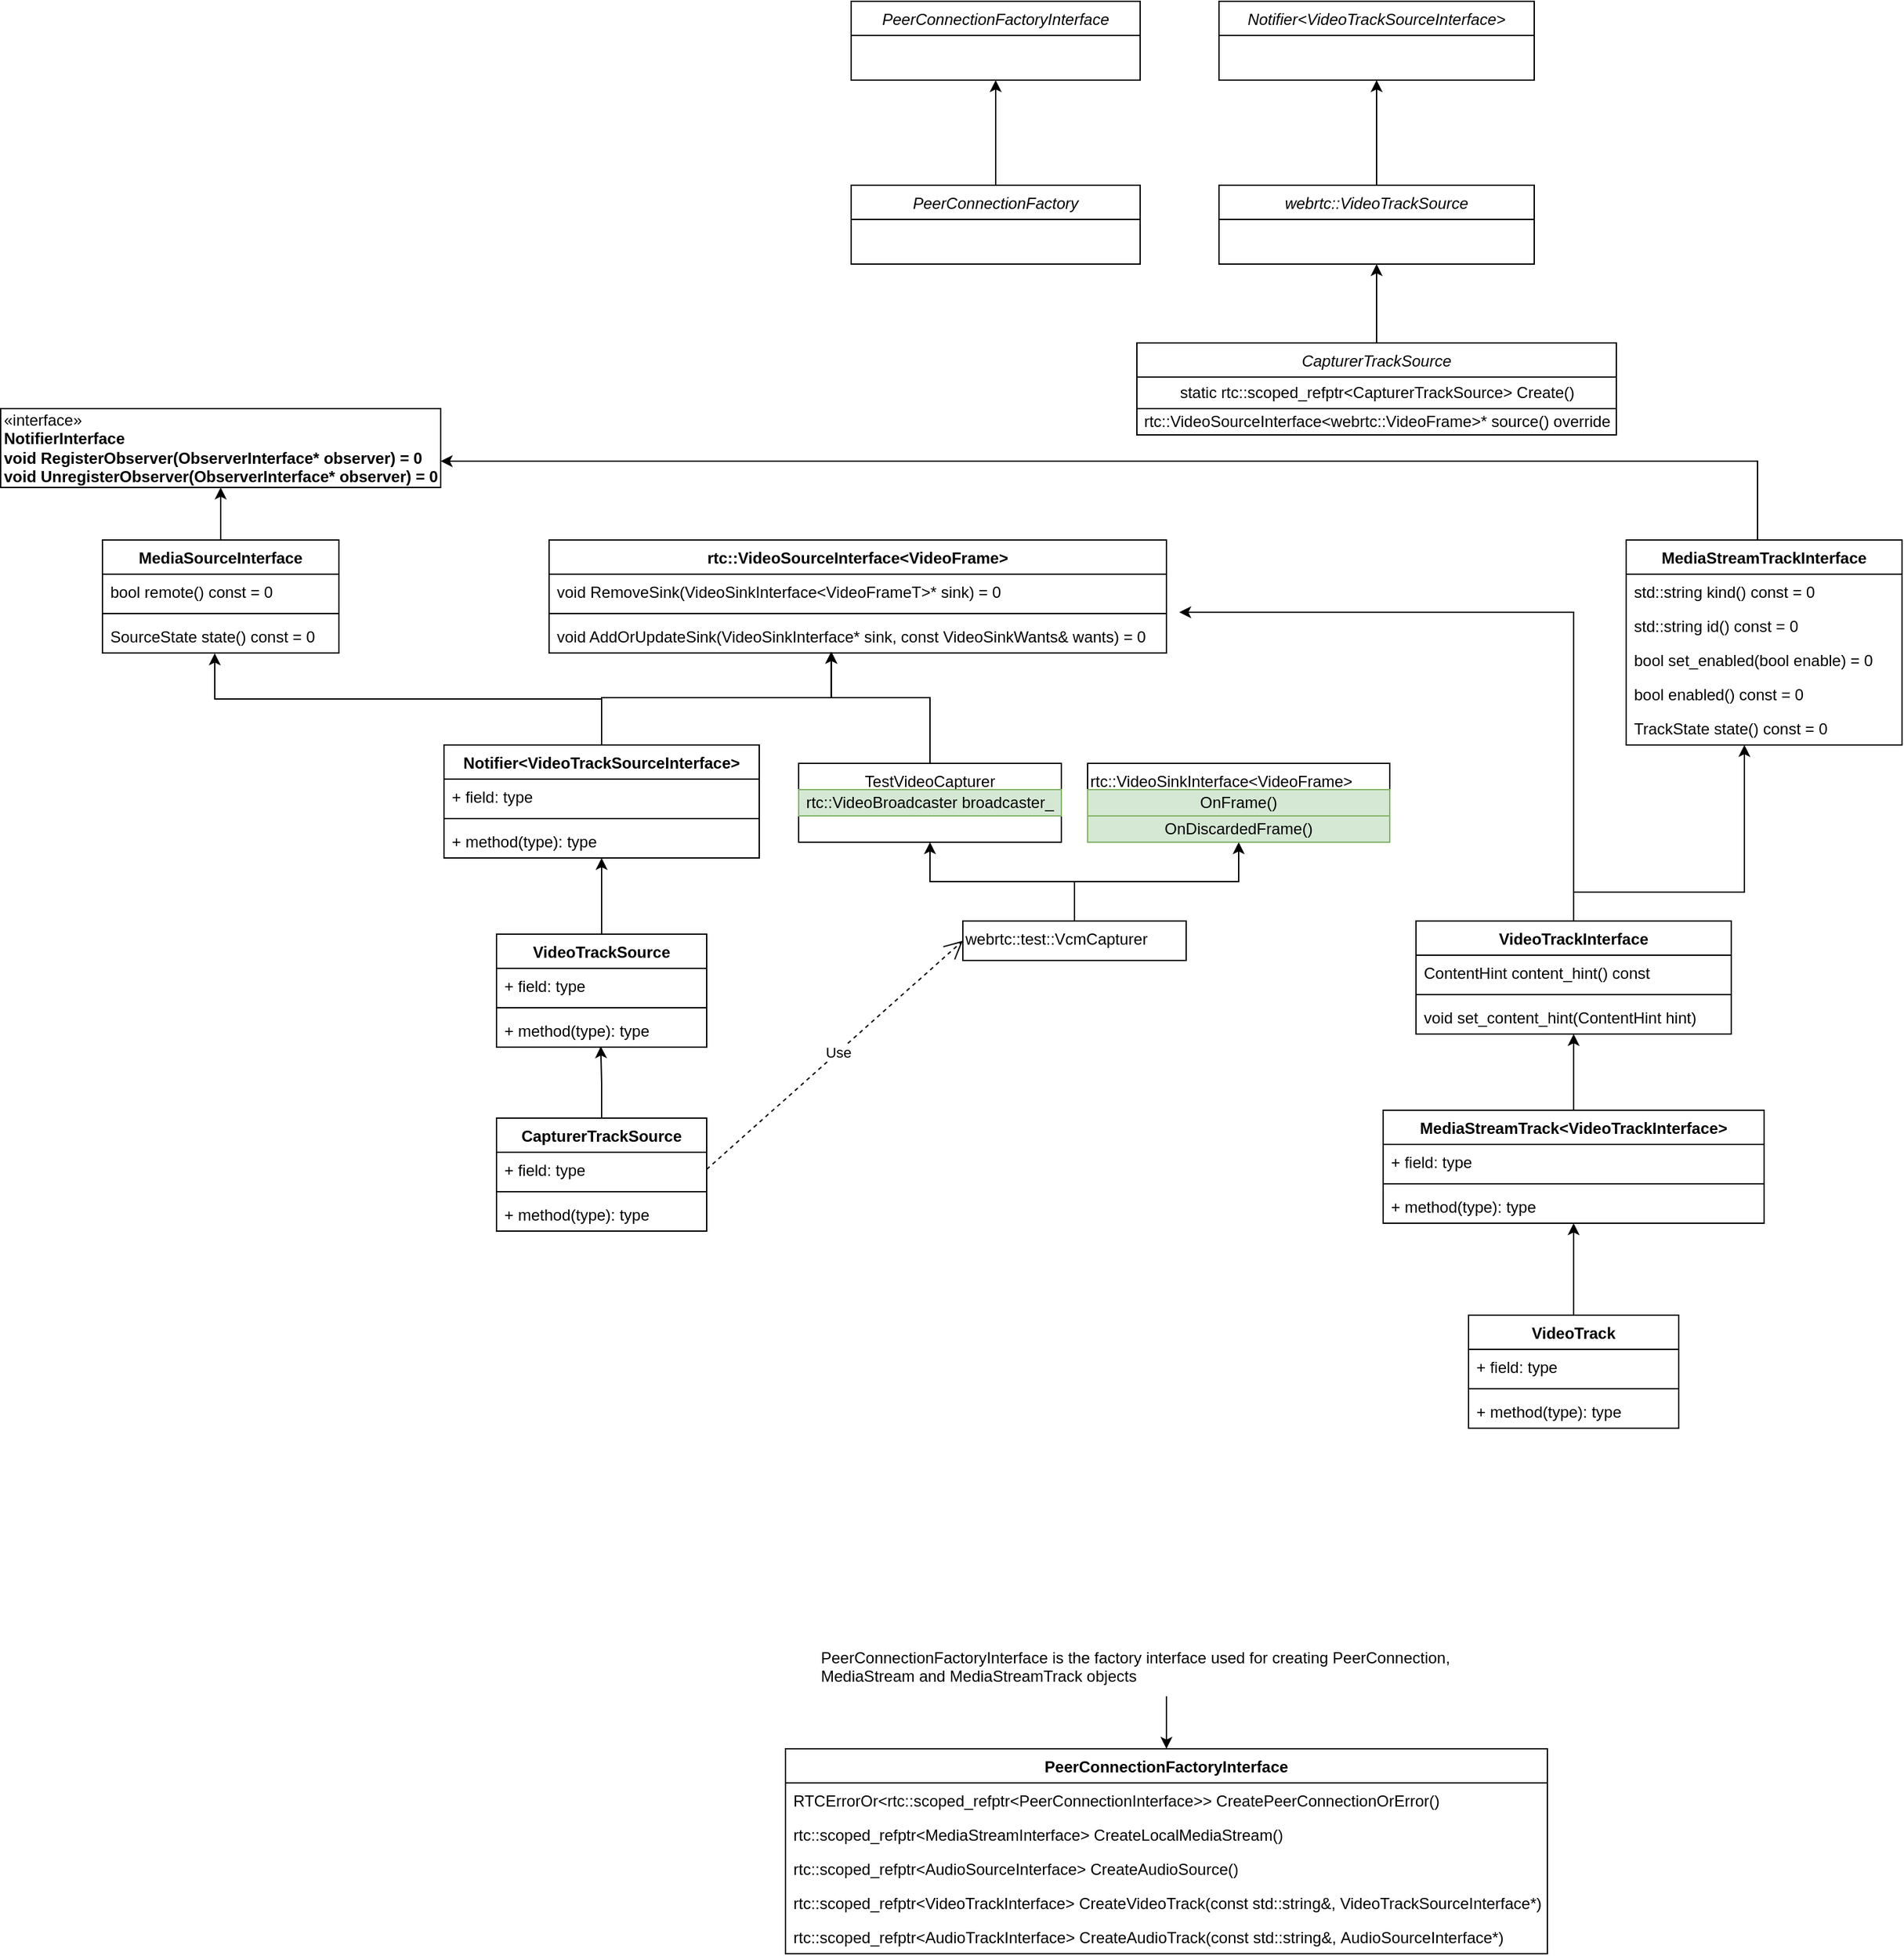 <mxfile version="15.2.9" type="github">
  <diagram id="C5RBs43oDa-KdzZeNtuy" name="Page-1">
    <mxGraphModel dx="1784" dy="532" grid="1" gridSize="10" guides="1" tooltips="1" connect="1" arrows="1" fold="1" page="1" pageScale="1" pageWidth="827" pageHeight="1169" math="0" shadow="0">
      <root>
        <mxCell id="WIyWlLk6GJQsqaUBKTNV-0" />
        <mxCell id="WIyWlLk6GJQsqaUBKTNV-1" parent="WIyWlLk6GJQsqaUBKTNV-0" />
        <mxCell id="zkfFHV4jXpPFQw0GAbJ--0" value="PeerConnectionFactoryInterface" style="swimlane;fontStyle=2;align=center;verticalAlign=top;childLayout=stackLayout;horizontal=1;startSize=26;horizontalStack=0;resizeParent=1;resizeLast=0;collapsible=1;marginBottom=0;rounded=0;shadow=0;strokeWidth=1;fillColor=default;strokeColor=default;fontColor=default;" parent="WIyWlLk6GJQsqaUBKTNV-1" vertex="1">
          <mxGeometry x="220" y="120" width="220" height="60" as="geometry">
            <mxRectangle x="230" y="140" width="160" height="26" as="alternateBounds" />
          </mxGeometry>
        </mxCell>
        <mxCell id="JoFXOxbV63k-gSRTrEm3-1" style="edgeStyle=orthogonalEdgeStyle;rounded=0;orthogonalLoop=1;jettySize=auto;html=1;exitX=0.5;exitY=0;exitDx=0;exitDy=0;entryX=0.5;entryY=1;entryDx=0;entryDy=0;startSize=26;fillColor=default;strokeColor=default;fontColor=default;" parent="WIyWlLk6GJQsqaUBKTNV-1" source="JoFXOxbV63k-gSRTrEm3-0" target="zkfFHV4jXpPFQw0GAbJ--0" edge="1">
          <mxGeometry relative="1" as="geometry" />
        </mxCell>
        <mxCell id="JoFXOxbV63k-gSRTrEm3-0" value="PeerConnectionFactory" style="swimlane;fontStyle=2;align=center;verticalAlign=top;childLayout=stackLayout;horizontal=1;startSize=26;horizontalStack=0;resizeParent=1;resizeLast=0;collapsible=1;marginBottom=0;rounded=0;shadow=0;strokeWidth=1;fillColor=default;strokeColor=default;fontColor=default;" parent="WIyWlLk6GJQsqaUBKTNV-1" vertex="1">
          <mxGeometry x="220" y="260" width="220" height="60" as="geometry">
            <mxRectangle x="220" y="260" width="160" height="26" as="alternateBounds" />
          </mxGeometry>
        </mxCell>
        <mxCell id="p7KayZ5e3qQGaBq0iAXb-0" value="Notifier&lt;VideoTrackSourceInterface&gt;" style="swimlane;fontStyle=2;align=center;verticalAlign=top;childLayout=stackLayout;horizontal=1;startSize=26;horizontalStack=0;resizeParent=1;resizeLast=0;collapsible=1;marginBottom=0;rounded=0;shadow=0;strokeWidth=1;fillColor=default;strokeColor=default;fontColor=default;" parent="WIyWlLk6GJQsqaUBKTNV-1" vertex="1">
          <mxGeometry x="500" y="120" width="240" height="60" as="geometry">
            <mxRectangle x="230" y="140" width="160" height="26" as="alternateBounds" />
          </mxGeometry>
        </mxCell>
        <mxCell id="p7KayZ5e3qQGaBq0iAXb-1" style="edgeStyle=orthogonalEdgeStyle;rounded=0;orthogonalLoop=1;jettySize=auto;html=1;exitX=0.5;exitY=0;exitDx=0;exitDy=0;entryX=0.5;entryY=1;entryDx=0;entryDy=0;startSize=26;fillColor=default;strokeColor=default;fontColor=default;" parent="WIyWlLk6GJQsqaUBKTNV-1" source="p7KayZ5e3qQGaBq0iAXb-2" target="p7KayZ5e3qQGaBq0iAXb-0" edge="1">
          <mxGeometry relative="1" as="geometry" />
        </mxCell>
        <mxCell id="p7KayZ5e3qQGaBq0iAXb-2" value="webrtc::VideoTrackSource" style="swimlane;fontStyle=2;align=center;verticalAlign=top;childLayout=stackLayout;horizontal=1;startSize=26;horizontalStack=0;resizeParent=1;resizeLast=0;collapsible=1;marginBottom=0;rounded=0;shadow=0;strokeWidth=1;fillColor=default;strokeColor=default;fontColor=default;" parent="WIyWlLk6GJQsqaUBKTNV-1" vertex="1">
          <mxGeometry x="500" y="260" width="240" height="60" as="geometry">
            <mxRectangle x="230" y="140" width="160" height="26" as="alternateBounds" />
          </mxGeometry>
        </mxCell>
        <mxCell id="p7KayZ5e3qQGaBq0iAXb-4" style="edgeStyle=orthogonalEdgeStyle;rounded=0;orthogonalLoop=1;jettySize=auto;html=1;exitX=0.5;exitY=0;exitDx=0;exitDy=0;entryX=0.5;entryY=1;entryDx=0;entryDy=0;fontColor=default;strokeColor=default;fillColor=default;" parent="WIyWlLk6GJQsqaUBKTNV-1" source="p7KayZ5e3qQGaBq0iAXb-3" target="p7KayZ5e3qQGaBq0iAXb-2" edge="1">
          <mxGeometry relative="1" as="geometry" />
        </mxCell>
        <mxCell id="p7KayZ5e3qQGaBq0iAXb-3" value="CapturerTrackSource" style="swimlane;fontStyle=2;align=center;verticalAlign=top;childLayout=stackLayout;horizontal=1;startSize=26;horizontalStack=0;resizeParent=1;resizeLast=0;collapsible=1;marginBottom=0;rounded=0;shadow=0;strokeWidth=1;fillColor=default;strokeColor=default;fontColor=default;" parent="WIyWlLk6GJQsqaUBKTNV-1" vertex="1">
          <mxGeometry x="437.5" y="380" width="365" height="70" as="geometry">
            <mxRectangle x="230" y="140" width="160" height="26" as="alternateBounds" />
          </mxGeometry>
        </mxCell>
        <mxCell id="p7KayZ5e3qQGaBq0iAXb-7" value="static rtc::scoped_refptr&amp;lt;CapturerTrackSource&amp;gt; Create()" style="rounded=0;whiteSpace=wrap;html=1;fontColor=default;strokeColor=default;fillColor=default;" parent="p7KayZ5e3qQGaBq0iAXb-3" vertex="1">
          <mxGeometry y="26" width="365" height="24" as="geometry" />
        </mxCell>
        <mxCell id="dP86Xrbdf1AUeSo-aDk7-17" value="rtc::VideoSourceInterface&amp;lt;webrtc::VideoFrame&amp;gt;* source() override" style="text;html=1;align=center;verticalAlign=middle;resizable=0;points=[];autosize=1;strokeColor=none;fillColor=none;" vertex="1" parent="p7KayZ5e3qQGaBq0iAXb-3">
          <mxGeometry y="50" width="365" height="20" as="geometry" />
        </mxCell>
        <mxCell id="p7KayZ5e3qQGaBq0iAXb-16" style="edgeStyle=orthogonalEdgeStyle;rounded=0;orthogonalLoop=1;jettySize=auto;html=1;exitX=0.5;exitY=0;exitDx=0;exitDy=0;fontColor=default;strokeColor=default;fillColor=default;" parent="WIyWlLk6GJQsqaUBKTNV-1" source="p7KayZ5e3qQGaBq0iAXb-13" target="p7KayZ5e3qQGaBq0iAXb-14" edge="1">
          <mxGeometry relative="1" as="geometry" />
        </mxCell>
        <mxCell id="p7KayZ5e3qQGaBq0iAXb-17" style="edgeStyle=orthogonalEdgeStyle;rounded=0;orthogonalLoop=1;jettySize=auto;html=1;exitX=0.5;exitY=0;exitDx=0;exitDy=0;entryX=0.5;entryY=1;entryDx=0;entryDy=0;fontColor=default;strokeColor=default;fillColor=default;" parent="WIyWlLk6GJQsqaUBKTNV-1" source="p7KayZ5e3qQGaBq0iAXb-13" target="p7KayZ5e3qQGaBq0iAXb-15" edge="1">
          <mxGeometry relative="1" as="geometry" />
        </mxCell>
        <mxCell id="p7KayZ5e3qQGaBq0iAXb-13" value="webrtc::test::VcmCapturer" style="text;whiteSpace=wrap;html=1;fontColor=default;strokeColor=default;" parent="WIyWlLk6GJQsqaUBKTNV-1" vertex="1">
          <mxGeometry x="305" y="820" width="170" height="30" as="geometry" />
        </mxCell>
        <mxCell id="dP86Xrbdf1AUeSo-aDk7-6" value="" style="edgeStyle=orthogonalEdgeStyle;rounded=0;orthogonalLoop=1;jettySize=auto;html=1;jumpStyle=none;" edge="1" parent="WIyWlLk6GJQsqaUBKTNV-1" source="p7KayZ5e3qQGaBq0iAXb-14">
          <mxGeometry relative="1" as="geometry">
            <mxPoint x="204.9" y="615" as="targetPoint" />
            <Array as="points">
              <mxPoint x="280" y="650" />
              <mxPoint x="205" y="650" />
            </Array>
          </mxGeometry>
        </mxCell>
        <mxCell id="p7KayZ5e3qQGaBq0iAXb-14" value="TestVideoCapturer" style="text;whiteSpace=wrap;html=1;fontColor=default;strokeColor=default;align=center;" parent="WIyWlLk6GJQsqaUBKTNV-1" vertex="1">
          <mxGeometry x="180" y="700" width="200" height="60" as="geometry" />
        </mxCell>
        <mxCell id="p7KayZ5e3qQGaBq0iAXb-15" value="rtc::VideoSinkInterface&amp;lt;VideoFrame&amp;gt;" style="text;whiteSpace=wrap;html=1;fontColor=default;strokeColor=default;align=left;" parent="WIyWlLk6GJQsqaUBKTNV-1" vertex="1">
          <mxGeometry x="400" y="700" width="230" height="60" as="geometry" />
        </mxCell>
        <mxCell id="dP86Xrbdf1AUeSo-aDk7-1" value="rtc::VideoBroadcaster broadcaster_" style="text;html=1;strokeColor=#82b366;fillColor=#d5e8d4;align=center;verticalAlign=middle;whiteSpace=wrap;rounded=0;" vertex="1" parent="WIyWlLk6GJQsqaUBKTNV-1">
          <mxGeometry x="180" y="720" width="200" height="20" as="geometry" />
        </mxCell>
        <mxCell id="dP86Xrbdf1AUeSo-aDk7-2" value="&lt;div style=&quot;text-align: left&quot;&gt;&lt;span&gt;OnFrame()&lt;/span&gt;&lt;/div&gt;" style="text;html=1;strokeColor=#82b366;fillColor=#d5e8d4;align=center;verticalAlign=middle;whiteSpace=wrap;rounded=0;" vertex="1" parent="WIyWlLk6GJQsqaUBKTNV-1">
          <mxGeometry x="400" y="720" width="230" height="20" as="geometry" />
        </mxCell>
        <mxCell id="dP86Xrbdf1AUeSo-aDk7-4" value="&lt;div style=&quot;text-align: left&quot;&gt;&lt;span&gt;&lt;font face=&quot;helvetica&quot;&gt;OnDiscardedFrame()&lt;/font&gt;&lt;/span&gt;&lt;/div&gt;" style="text;html=1;strokeColor=#82b366;fillColor=#d5e8d4;align=center;verticalAlign=middle;whiteSpace=wrap;rounded=0;" vertex="1" parent="WIyWlLk6GJQsqaUBKTNV-1">
          <mxGeometry x="400" y="740" width="230" height="20" as="geometry" />
        </mxCell>
        <mxCell id="dP86Xrbdf1AUeSo-aDk7-22" value="" style="edgeStyle=orthogonalEdgeStyle;rounded=0;jumpStyle=none;orthogonalLoop=1;jettySize=auto;html=1;" edge="1" parent="WIyWlLk6GJQsqaUBKTNV-1" source="dP86Xrbdf1AUeSo-aDk7-18">
          <mxGeometry relative="1" as="geometry">
            <mxPoint x="204.8" y="615" as="targetPoint" />
            <Array as="points">
              <mxPoint x="30" y="650" />
              <mxPoint x="205" y="650" />
            </Array>
          </mxGeometry>
        </mxCell>
        <mxCell id="dP86Xrbdf1AUeSo-aDk7-28" style="edgeStyle=orthogonalEdgeStyle;rounded=0;jumpStyle=none;orthogonalLoop=1;jettySize=auto;html=1;entryX=0.475;entryY=1.011;entryDx=0;entryDy=0;entryPerimeter=0;" edge="1" parent="WIyWlLk6GJQsqaUBKTNV-1" source="dP86Xrbdf1AUeSo-aDk7-18" target="dP86Xrbdf1AUeSo-aDk7-26">
          <mxGeometry relative="1" as="geometry">
            <mxPoint x="-220" y="660" as="targetPoint" />
          </mxGeometry>
        </mxCell>
        <mxCell id="dP86Xrbdf1AUeSo-aDk7-18" value="Notifier&lt;VideoTrackSourceInterface&gt;" style="swimlane;fontStyle=1;align=center;verticalAlign=top;childLayout=stackLayout;horizontal=1;startSize=26;horizontalStack=0;resizeParent=1;resizeParentMax=0;resizeLast=0;collapsible=1;marginBottom=0;" vertex="1" parent="WIyWlLk6GJQsqaUBKTNV-1">
          <mxGeometry x="-90" y="686" width="240" height="86" as="geometry" />
        </mxCell>
        <mxCell id="dP86Xrbdf1AUeSo-aDk7-19" value="+ field: type" style="text;strokeColor=none;fillColor=none;align=left;verticalAlign=top;spacingLeft=4;spacingRight=4;overflow=hidden;rotatable=0;points=[[0,0.5],[1,0.5]];portConstraint=eastwest;" vertex="1" parent="dP86Xrbdf1AUeSo-aDk7-18">
          <mxGeometry y="26" width="240" height="26" as="geometry" />
        </mxCell>
        <mxCell id="dP86Xrbdf1AUeSo-aDk7-20" value="" style="line;strokeWidth=1;fillColor=none;align=left;verticalAlign=middle;spacingTop=-1;spacingLeft=3;spacingRight=3;rotatable=0;labelPosition=right;points=[];portConstraint=eastwest;" vertex="1" parent="dP86Xrbdf1AUeSo-aDk7-18">
          <mxGeometry y="52" width="240" height="8" as="geometry" />
        </mxCell>
        <mxCell id="dP86Xrbdf1AUeSo-aDk7-21" value="+ method(type): type" style="text;strokeColor=none;fillColor=none;align=left;verticalAlign=top;spacingLeft=4;spacingRight=4;overflow=hidden;rotatable=0;points=[[0,0.5],[1,0.5]];portConstraint=eastwest;" vertex="1" parent="dP86Xrbdf1AUeSo-aDk7-18">
          <mxGeometry y="60" width="240" height="26" as="geometry" />
        </mxCell>
        <mxCell id="dP86Xrbdf1AUeSo-aDk7-31" value="" style="edgeStyle=orthogonalEdgeStyle;rounded=0;jumpStyle=none;orthogonalLoop=1;jettySize=auto;html=1;" edge="1" parent="WIyWlLk6GJQsqaUBKTNV-1" source="dP86Xrbdf1AUeSo-aDk7-23" target="dP86Xrbdf1AUeSo-aDk7-30">
          <mxGeometry relative="1" as="geometry" />
        </mxCell>
        <mxCell id="dP86Xrbdf1AUeSo-aDk7-23" value="MediaSourceInterface" style="swimlane;fontStyle=1;align=center;verticalAlign=top;childLayout=stackLayout;horizontal=1;startSize=26;horizontalStack=0;resizeParent=1;resizeParentMax=0;resizeLast=0;collapsible=1;marginBottom=0;" vertex="1" parent="WIyWlLk6GJQsqaUBKTNV-1">
          <mxGeometry x="-350" y="530" width="180" height="86" as="geometry" />
        </mxCell>
        <mxCell id="dP86Xrbdf1AUeSo-aDk7-24" value="bool remote() const = 0" style="text;strokeColor=none;fillColor=none;align=left;verticalAlign=top;spacingLeft=4;spacingRight=4;overflow=hidden;rotatable=0;points=[[0,0.5],[1,0.5]];portConstraint=eastwest;" vertex="1" parent="dP86Xrbdf1AUeSo-aDk7-23">
          <mxGeometry y="26" width="180" height="26" as="geometry" />
        </mxCell>
        <mxCell id="dP86Xrbdf1AUeSo-aDk7-25" value="" style="line;strokeWidth=1;fillColor=none;align=left;verticalAlign=middle;spacingTop=-1;spacingLeft=3;spacingRight=3;rotatable=0;labelPosition=right;points=[];portConstraint=eastwest;" vertex="1" parent="dP86Xrbdf1AUeSo-aDk7-23">
          <mxGeometry y="52" width="180" height="8" as="geometry" />
        </mxCell>
        <mxCell id="dP86Xrbdf1AUeSo-aDk7-26" value="SourceState state() const = 0" style="text;strokeColor=none;fillColor=none;align=left;verticalAlign=top;spacingLeft=4;spacingRight=4;overflow=hidden;rotatable=0;points=[[0,0.5],[1,0.5]];portConstraint=eastwest;" vertex="1" parent="dP86Xrbdf1AUeSo-aDk7-23">
          <mxGeometry y="60" width="180" height="26" as="geometry" />
        </mxCell>
        <mxCell id="dP86Xrbdf1AUeSo-aDk7-30" value="«interface»&lt;br&gt;&lt;b&gt;NotifierInterface&lt;/b&gt;&lt;br&gt;&lt;b&gt;void RegisterObserver(ObserverInterface* observer) = 0&lt;/b&gt;&lt;br&gt;&lt;b&gt;void UnregisterObserver(ObserverInterface* observer) = 0&lt;/b&gt;" style="html=1;align=left;" vertex="1" parent="WIyWlLk6GJQsqaUBKTNV-1">
          <mxGeometry x="-427.5" y="430" width="335" height="60" as="geometry" />
        </mxCell>
        <mxCell id="dP86Xrbdf1AUeSo-aDk7-37" style="edgeStyle=orthogonalEdgeStyle;rounded=0;jumpStyle=none;orthogonalLoop=1;jettySize=auto;html=1;entryX=0.5;entryY=1;entryDx=0;entryDy=0;" edge="1" parent="WIyWlLk6GJQsqaUBKTNV-1" source="dP86Xrbdf1AUeSo-aDk7-32" target="dP86Xrbdf1AUeSo-aDk7-18">
          <mxGeometry relative="1" as="geometry">
            <mxPoint x="30" y="790" as="targetPoint" />
          </mxGeometry>
        </mxCell>
        <mxCell id="dP86Xrbdf1AUeSo-aDk7-32" value="VideoTrackSource" style="swimlane;fontStyle=1;align=center;verticalAlign=top;childLayout=stackLayout;horizontal=1;startSize=26;horizontalStack=0;resizeParent=1;resizeParentMax=0;resizeLast=0;collapsible=1;marginBottom=0;" vertex="1" parent="WIyWlLk6GJQsqaUBKTNV-1">
          <mxGeometry x="-50" y="830" width="160" height="86" as="geometry" />
        </mxCell>
        <mxCell id="dP86Xrbdf1AUeSo-aDk7-33" value="+ field: type" style="text;strokeColor=none;fillColor=none;align=left;verticalAlign=top;spacingLeft=4;spacingRight=4;overflow=hidden;rotatable=0;points=[[0,0.5],[1,0.5]];portConstraint=eastwest;" vertex="1" parent="dP86Xrbdf1AUeSo-aDk7-32">
          <mxGeometry y="26" width="160" height="26" as="geometry" />
        </mxCell>
        <mxCell id="dP86Xrbdf1AUeSo-aDk7-34" value="" style="line;strokeWidth=1;fillColor=none;align=left;verticalAlign=middle;spacingTop=-1;spacingLeft=3;spacingRight=3;rotatable=0;labelPosition=right;points=[];portConstraint=eastwest;" vertex="1" parent="dP86Xrbdf1AUeSo-aDk7-32">
          <mxGeometry y="52" width="160" height="8" as="geometry" />
        </mxCell>
        <mxCell id="dP86Xrbdf1AUeSo-aDk7-35" value="+ method(type): type" style="text;strokeColor=none;fillColor=none;align=left;verticalAlign=top;spacingLeft=4;spacingRight=4;overflow=hidden;rotatable=0;points=[[0,0.5],[1,0.5]];portConstraint=eastwest;" vertex="1" parent="dP86Xrbdf1AUeSo-aDk7-32">
          <mxGeometry y="60" width="160" height="26" as="geometry" />
        </mxCell>
        <mxCell id="dP86Xrbdf1AUeSo-aDk7-42" value="" style="edgeStyle=orthogonalEdgeStyle;rounded=0;jumpStyle=none;orthogonalLoop=1;jettySize=auto;html=1;entryX=0.496;entryY=0.974;entryDx=0;entryDy=0;entryPerimeter=0;" edge="1" parent="WIyWlLk6GJQsqaUBKTNV-1" source="dP86Xrbdf1AUeSo-aDk7-38" target="dP86Xrbdf1AUeSo-aDk7-35">
          <mxGeometry relative="1" as="geometry">
            <mxPoint x="30" y="910" as="targetPoint" />
          </mxGeometry>
        </mxCell>
        <mxCell id="dP86Xrbdf1AUeSo-aDk7-38" value="CapturerTrackSource" style="swimlane;fontStyle=1;align=center;verticalAlign=top;childLayout=stackLayout;horizontal=1;startSize=26;horizontalStack=0;resizeParent=1;resizeParentMax=0;resizeLast=0;collapsible=1;marginBottom=0;" vertex="1" parent="WIyWlLk6GJQsqaUBKTNV-1">
          <mxGeometry x="-50" y="970" width="160" height="86" as="geometry" />
        </mxCell>
        <mxCell id="dP86Xrbdf1AUeSo-aDk7-39" value="+ field: type" style="text;strokeColor=none;fillColor=none;align=left;verticalAlign=top;spacingLeft=4;spacingRight=4;overflow=hidden;rotatable=0;points=[[0,0.5],[1,0.5]];portConstraint=eastwest;" vertex="1" parent="dP86Xrbdf1AUeSo-aDk7-38">
          <mxGeometry y="26" width="160" height="26" as="geometry" />
        </mxCell>
        <mxCell id="dP86Xrbdf1AUeSo-aDk7-40" value="" style="line;strokeWidth=1;fillColor=none;align=left;verticalAlign=middle;spacingTop=-1;spacingLeft=3;spacingRight=3;rotatable=0;labelPosition=right;points=[];portConstraint=eastwest;" vertex="1" parent="dP86Xrbdf1AUeSo-aDk7-38">
          <mxGeometry y="52" width="160" height="8" as="geometry" />
        </mxCell>
        <mxCell id="dP86Xrbdf1AUeSo-aDk7-41" value="+ method(type): type" style="text;strokeColor=none;fillColor=none;align=left;verticalAlign=top;spacingLeft=4;spacingRight=4;overflow=hidden;rotatable=0;points=[[0,0.5],[1,0.5]];portConstraint=eastwest;" vertex="1" parent="dP86Xrbdf1AUeSo-aDk7-38">
          <mxGeometry y="60" width="160" height="26" as="geometry" />
        </mxCell>
        <mxCell id="dP86Xrbdf1AUeSo-aDk7-44" value="Use" style="endArrow=open;endSize=12;dashed=1;html=1;exitX=1;exitY=0.5;exitDx=0;exitDy=0;entryX=0;entryY=0.5;entryDx=0;entryDy=0;" edge="1" parent="WIyWlLk6GJQsqaUBKTNV-1" source="dP86Xrbdf1AUeSo-aDk7-39" target="p7KayZ5e3qQGaBq0iAXb-13">
          <mxGeometry x="0.021" width="160" relative="1" as="geometry">
            <mxPoint x="50" y="850" as="sourcePoint" />
            <mxPoint x="210" y="850" as="targetPoint" />
            <mxPoint as="offset" />
          </mxGeometry>
        </mxCell>
        <mxCell id="dP86Xrbdf1AUeSo-aDk7-58" style="edgeStyle=orthogonalEdgeStyle;rounded=0;jumpStyle=none;orthogonalLoop=1;jettySize=auto;html=1;" edge="1" parent="WIyWlLk6GJQsqaUBKTNV-1" source="dP86Xrbdf1AUeSo-aDk7-45" target="dP86Xrbdf1AUeSo-aDk7-49">
          <mxGeometry relative="1" as="geometry">
            <Array as="points">
              <mxPoint x="900" y="798" />
            </Array>
          </mxGeometry>
        </mxCell>
        <mxCell id="dP86Xrbdf1AUeSo-aDk7-45" value="VideoTrackInterface" style="swimlane;fontStyle=1;align=center;verticalAlign=top;childLayout=stackLayout;horizontal=1;startSize=26;horizontalStack=0;resizeParent=1;resizeParentMax=0;resizeLast=0;collapsible=1;marginBottom=0;" vertex="1" parent="WIyWlLk6GJQsqaUBKTNV-1">
          <mxGeometry x="650" y="820" width="240" height="86" as="geometry" />
        </mxCell>
        <mxCell id="dP86Xrbdf1AUeSo-aDk7-46" value="ContentHint content_hint() const" style="text;strokeColor=none;fillColor=none;align=left;verticalAlign=top;spacingLeft=4;spacingRight=4;overflow=hidden;rotatable=0;points=[[0,0.5],[1,0.5]];portConstraint=eastwest;" vertex="1" parent="dP86Xrbdf1AUeSo-aDk7-45">
          <mxGeometry y="26" width="240" height="26" as="geometry" />
        </mxCell>
        <mxCell id="dP86Xrbdf1AUeSo-aDk7-47" value="" style="line;strokeWidth=1;fillColor=none;align=left;verticalAlign=middle;spacingTop=-1;spacingLeft=3;spacingRight=3;rotatable=0;labelPosition=right;points=[];portConstraint=eastwest;" vertex="1" parent="dP86Xrbdf1AUeSo-aDk7-45">
          <mxGeometry y="52" width="240" height="8" as="geometry" />
        </mxCell>
        <mxCell id="dP86Xrbdf1AUeSo-aDk7-48" value="void set_content_hint(ContentHint hint)" style="text;strokeColor=none;fillColor=none;align=left;verticalAlign=top;spacingLeft=4;spacingRight=4;overflow=hidden;rotatable=0;points=[[0,0.5],[1,0.5]];portConstraint=eastwest;" vertex="1" parent="dP86Xrbdf1AUeSo-aDk7-45">
          <mxGeometry y="60" width="240" height="26" as="geometry" />
        </mxCell>
        <mxCell id="dP86Xrbdf1AUeSo-aDk7-60" style="edgeStyle=orthogonalEdgeStyle;rounded=0;jumpStyle=none;orthogonalLoop=1;jettySize=auto;html=1;" edge="1" parent="WIyWlLk6GJQsqaUBKTNV-1" source="dP86Xrbdf1AUeSo-aDk7-49" target="dP86Xrbdf1AUeSo-aDk7-30">
          <mxGeometry relative="1" as="geometry">
            <mxPoint x="-90" y="460" as="targetPoint" />
            <Array as="points">
              <mxPoint x="910" y="470" />
            </Array>
          </mxGeometry>
        </mxCell>
        <mxCell id="dP86Xrbdf1AUeSo-aDk7-49" value="MediaStreamTrackInterface" style="swimlane;fontStyle=1;align=center;verticalAlign=top;childLayout=stackLayout;horizontal=1;startSize=26;horizontalStack=0;resizeParent=1;resizeParentMax=0;resizeLast=0;collapsible=1;marginBottom=0;" vertex="1" parent="WIyWlLk6GJQsqaUBKTNV-1">
          <mxGeometry x="810" y="530" width="210" height="156" as="geometry" />
        </mxCell>
        <mxCell id="dP86Xrbdf1AUeSo-aDk7-50" value="std::string kind() const = 0" style="text;strokeColor=none;fillColor=none;align=left;verticalAlign=top;spacingLeft=4;spacingRight=4;overflow=hidden;rotatable=0;points=[[0,0.5],[1,0.5]];portConstraint=eastwest;" vertex="1" parent="dP86Xrbdf1AUeSo-aDk7-49">
          <mxGeometry y="26" width="210" height="26" as="geometry" />
        </mxCell>
        <mxCell id="dP86Xrbdf1AUeSo-aDk7-52" value="std::string id() const = 0" style="text;strokeColor=none;fillColor=none;align=left;verticalAlign=top;spacingLeft=4;spacingRight=4;overflow=hidden;rotatable=0;points=[[0,0.5],[1,0.5]];portConstraint=eastwest;" vertex="1" parent="dP86Xrbdf1AUeSo-aDk7-49">
          <mxGeometry y="52" width="210" height="26" as="geometry" />
        </mxCell>
        <mxCell id="dP86Xrbdf1AUeSo-aDk7-61" value="bool set_enabled(bool enable) = 0" style="text;strokeColor=none;fillColor=none;align=left;verticalAlign=top;spacingLeft=4;spacingRight=4;overflow=hidden;rotatable=0;points=[[0,0.5],[1,0.5]];portConstraint=eastwest;" vertex="1" parent="dP86Xrbdf1AUeSo-aDk7-49">
          <mxGeometry y="78" width="210" height="26" as="geometry" />
        </mxCell>
        <mxCell id="dP86Xrbdf1AUeSo-aDk7-62" value="bool enabled() const = 0" style="text;strokeColor=none;fillColor=none;align=left;verticalAlign=top;spacingLeft=4;spacingRight=4;overflow=hidden;rotatable=0;points=[[0,0.5],[1,0.5]];portConstraint=eastwest;" vertex="1" parent="dP86Xrbdf1AUeSo-aDk7-49">
          <mxGeometry y="104" width="210" height="26" as="geometry" />
        </mxCell>
        <mxCell id="dP86Xrbdf1AUeSo-aDk7-63" value="TrackState state() const = 0" style="text;strokeColor=none;fillColor=none;align=left;verticalAlign=top;spacingLeft=4;spacingRight=4;overflow=hidden;rotatable=0;points=[[0,0.5],[1,0.5]];portConstraint=eastwest;" vertex="1" parent="dP86Xrbdf1AUeSo-aDk7-49">
          <mxGeometry y="130" width="210" height="26" as="geometry" />
        </mxCell>
        <mxCell id="dP86Xrbdf1AUeSo-aDk7-59" style="edgeStyle=orthogonalEdgeStyle;rounded=0;jumpStyle=none;orthogonalLoop=1;jettySize=auto;html=1;entryX=1;entryY=0.5;entryDx=0;entryDy=0;" edge="1" parent="WIyWlLk6GJQsqaUBKTNV-1" source="dP86Xrbdf1AUeSo-aDk7-45">
          <mxGeometry relative="1" as="geometry">
            <mxPoint x="1000" y="660" as="sourcePoint" />
            <mxPoint x="469.75" y="585" as="targetPoint" />
            <Array as="points">
              <mxPoint x="770" y="585" />
            </Array>
          </mxGeometry>
        </mxCell>
        <mxCell id="dP86Xrbdf1AUeSo-aDk7-68" value="rtc::VideoSourceInterface&lt;VideoFrame&gt;" style="swimlane;fontStyle=1;align=center;verticalAlign=top;childLayout=stackLayout;horizontal=1;startSize=26;horizontalStack=0;resizeParent=1;resizeParentMax=0;resizeLast=0;collapsible=1;marginBottom=0;" vertex="1" parent="WIyWlLk6GJQsqaUBKTNV-1">
          <mxGeometry x="-10" y="530" width="470" height="86" as="geometry" />
        </mxCell>
        <mxCell id="dP86Xrbdf1AUeSo-aDk7-69" value="void RemoveSink(VideoSinkInterface&lt;VideoFrameT&gt;* sink) = 0" style="text;strokeColor=none;fillColor=none;align=left;verticalAlign=top;spacingLeft=4;spacingRight=4;overflow=hidden;rotatable=0;points=[[0,0.5],[1,0.5]];portConstraint=eastwest;" vertex="1" parent="dP86Xrbdf1AUeSo-aDk7-68">
          <mxGeometry y="26" width="470" height="26" as="geometry" />
        </mxCell>
        <mxCell id="dP86Xrbdf1AUeSo-aDk7-70" value="" style="line;strokeWidth=1;fillColor=none;align=left;verticalAlign=middle;spacingTop=-1;spacingLeft=3;spacingRight=3;rotatable=0;labelPosition=right;points=[];portConstraint=eastwest;" vertex="1" parent="dP86Xrbdf1AUeSo-aDk7-68">
          <mxGeometry y="52" width="470" height="8" as="geometry" />
        </mxCell>
        <mxCell id="dP86Xrbdf1AUeSo-aDk7-71" value="void AddOrUpdateSink(VideoSinkInterface* sink, const VideoSinkWants&amp; wants) = 0" style="text;strokeColor=none;fillColor=none;align=left;verticalAlign=top;spacingLeft=4;spacingRight=4;overflow=hidden;rotatable=0;points=[[0,0.5],[1,0.5]];portConstraint=eastwest;" vertex="1" parent="dP86Xrbdf1AUeSo-aDk7-68">
          <mxGeometry y="60" width="470" height="26" as="geometry" />
        </mxCell>
        <mxCell id="dP86Xrbdf1AUeSo-aDk7-82" style="edgeStyle=orthogonalEdgeStyle;rounded=0;jumpStyle=none;orthogonalLoop=1;jettySize=auto;html=1;" edge="1" parent="WIyWlLk6GJQsqaUBKTNV-1" source="dP86Xrbdf1AUeSo-aDk7-72" target="dP86Xrbdf1AUeSo-aDk7-77">
          <mxGeometry relative="1" as="geometry" />
        </mxCell>
        <mxCell id="dP86Xrbdf1AUeSo-aDk7-72" value="VideoTrack" style="swimlane;fontStyle=1;align=center;verticalAlign=top;childLayout=stackLayout;horizontal=1;startSize=26;horizontalStack=0;resizeParent=1;resizeParentMax=0;resizeLast=0;collapsible=1;marginBottom=0;" vertex="1" parent="WIyWlLk6GJQsqaUBKTNV-1">
          <mxGeometry x="690" y="1120" width="160" height="86" as="geometry" />
        </mxCell>
        <mxCell id="dP86Xrbdf1AUeSo-aDk7-73" value="+ field: type" style="text;strokeColor=none;fillColor=none;align=left;verticalAlign=top;spacingLeft=4;spacingRight=4;overflow=hidden;rotatable=0;points=[[0,0.5],[1,0.5]];portConstraint=eastwest;" vertex="1" parent="dP86Xrbdf1AUeSo-aDk7-72">
          <mxGeometry y="26" width="160" height="26" as="geometry" />
        </mxCell>
        <mxCell id="dP86Xrbdf1AUeSo-aDk7-74" value="" style="line;strokeWidth=1;fillColor=none;align=left;verticalAlign=middle;spacingTop=-1;spacingLeft=3;spacingRight=3;rotatable=0;labelPosition=right;points=[];portConstraint=eastwest;" vertex="1" parent="dP86Xrbdf1AUeSo-aDk7-72">
          <mxGeometry y="52" width="160" height="8" as="geometry" />
        </mxCell>
        <mxCell id="dP86Xrbdf1AUeSo-aDk7-75" value="+ method(type): type" style="text;strokeColor=none;fillColor=none;align=left;verticalAlign=top;spacingLeft=4;spacingRight=4;overflow=hidden;rotatable=0;points=[[0,0.5],[1,0.5]];portConstraint=eastwest;" vertex="1" parent="dP86Xrbdf1AUeSo-aDk7-72">
          <mxGeometry y="60" width="160" height="26" as="geometry" />
        </mxCell>
        <mxCell id="dP86Xrbdf1AUeSo-aDk7-81" value="" style="edgeStyle=orthogonalEdgeStyle;rounded=0;jumpStyle=none;orthogonalLoop=1;jettySize=auto;html=1;" edge="1" parent="WIyWlLk6GJQsqaUBKTNV-1" source="dP86Xrbdf1AUeSo-aDk7-77" target="dP86Xrbdf1AUeSo-aDk7-45">
          <mxGeometry relative="1" as="geometry" />
        </mxCell>
        <mxCell id="dP86Xrbdf1AUeSo-aDk7-77" value="MediaStreamTrack&lt;VideoTrackInterface&gt;" style="swimlane;fontStyle=1;align=center;verticalAlign=top;childLayout=stackLayout;horizontal=1;startSize=26;horizontalStack=0;resizeParent=1;resizeParentMax=0;resizeLast=0;collapsible=1;marginBottom=0;" vertex="1" parent="WIyWlLk6GJQsqaUBKTNV-1">
          <mxGeometry x="625" y="964" width="290" height="86" as="geometry" />
        </mxCell>
        <mxCell id="dP86Xrbdf1AUeSo-aDk7-78" value="+ field: type" style="text;strokeColor=none;fillColor=none;align=left;verticalAlign=top;spacingLeft=4;spacingRight=4;overflow=hidden;rotatable=0;points=[[0,0.5],[1,0.5]];portConstraint=eastwest;" vertex="1" parent="dP86Xrbdf1AUeSo-aDk7-77">
          <mxGeometry y="26" width="290" height="26" as="geometry" />
        </mxCell>
        <mxCell id="dP86Xrbdf1AUeSo-aDk7-79" value="" style="line;strokeWidth=1;fillColor=none;align=left;verticalAlign=middle;spacingTop=-1;spacingLeft=3;spacingRight=3;rotatable=0;labelPosition=right;points=[];portConstraint=eastwest;" vertex="1" parent="dP86Xrbdf1AUeSo-aDk7-77">
          <mxGeometry y="52" width="290" height="8" as="geometry" />
        </mxCell>
        <mxCell id="dP86Xrbdf1AUeSo-aDk7-80" value="+ method(type): type" style="text;strokeColor=none;fillColor=none;align=left;verticalAlign=top;spacingLeft=4;spacingRight=4;overflow=hidden;rotatable=0;points=[[0,0.5],[1,0.5]];portConstraint=eastwest;" vertex="1" parent="dP86Xrbdf1AUeSo-aDk7-77">
          <mxGeometry y="60" width="290" height="26" as="geometry" />
        </mxCell>
        <mxCell id="dP86Xrbdf1AUeSo-aDk7-83" value="PeerConnectionFactoryInterface" style="swimlane;fontStyle=1;align=center;verticalAlign=top;childLayout=stackLayout;horizontal=1;startSize=26;horizontalStack=0;resizeParent=1;resizeParentMax=0;resizeLast=0;collapsible=1;marginBottom=0;" vertex="1" parent="WIyWlLk6GJQsqaUBKTNV-1">
          <mxGeometry x="170" y="1450" width="580" height="156" as="geometry" />
        </mxCell>
        <mxCell id="dP86Xrbdf1AUeSo-aDk7-84" value="RTCErrorOr&lt;rtc::scoped_refptr&lt;PeerConnectionInterface&gt;&gt; CreatePeerConnectionOrError()" style="text;strokeColor=none;fillColor=none;align=left;verticalAlign=top;spacingLeft=4;spacingRight=4;overflow=hidden;rotatable=0;points=[[0,0.5],[1,0.5]];portConstraint=eastwest;fontStyle=0" vertex="1" parent="dP86Xrbdf1AUeSo-aDk7-83">
          <mxGeometry y="26" width="580" height="26" as="geometry" />
        </mxCell>
        <mxCell id="dP86Xrbdf1AUeSo-aDk7-86" value="rtc::scoped_refptr&lt;MediaStreamInterface&gt; CreateLocalMediaStream()" style="text;strokeColor=none;fillColor=none;align=left;verticalAlign=top;spacingLeft=4;spacingRight=4;overflow=hidden;rotatable=0;points=[[0,0.5],[1,0.5]];portConstraint=eastwest;" vertex="1" parent="dP86Xrbdf1AUeSo-aDk7-83">
          <mxGeometry y="52" width="580" height="26" as="geometry" />
        </mxCell>
        <mxCell id="dP86Xrbdf1AUeSo-aDk7-89" value="rtc::scoped_refptr&lt;AudioSourceInterface&gt; CreateAudioSource()" style="text;strokeColor=none;fillColor=none;align=left;verticalAlign=top;spacingLeft=4;spacingRight=4;overflow=hidden;rotatable=0;points=[[0,0.5],[1,0.5]];portConstraint=eastwest;" vertex="1" parent="dP86Xrbdf1AUeSo-aDk7-83">
          <mxGeometry y="78" width="580" height="26" as="geometry" />
        </mxCell>
        <mxCell id="dP86Xrbdf1AUeSo-aDk7-90" value="rtc::scoped_refptr&lt;VideoTrackInterface&gt; CreateVideoTrack(const std::string&amp;, VideoTrackSourceInterface*)" style="text;strokeColor=none;fillColor=none;align=left;verticalAlign=top;spacingLeft=4;spacingRight=4;overflow=hidden;rotatable=0;points=[[0,0.5],[1,0.5]];portConstraint=eastwest;" vertex="1" parent="dP86Xrbdf1AUeSo-aDk7-83">
          <mxGeometry y="104" width="580" height="26" as="geometry" />
        </mxCell>
        <mxCell id="dP86Xrbdf1AUeSo-aDk7-91" value="rtc::scoped_refptr&lt;AudioTrackInterface&gt; CreateAudioTrack(const std::string&amp;, AudioSourceInterface*)" style="text;strokeColor=none;fillColor=none;align=left;verticalAlign=top;spacingLeft=4;spacingRight=4;overflow=hidden;rotatable=0;points=[[0,0.5],[1,0.5]];portConstraint=eastwest;" vertex="1" parent="dP86Xrbdf1AUeSo-aDk7-83">
          <mxGeometry y="130" width="580" height="26" as="geometry" />
        </mxCell>
        <mxCell id="dP86Xrbdf1AUeSo-aDk7-88" style="edgeStyle=orthogonalEdgeStyle;rounded=0;jumpStyle=none;orthogonalLoop=1;jettySize=auto;html=1;entryX=0.5;entryY=0;entryDx=0;entryDy=0;" edge="1" parent="WIyWlLk6GJQsqaUBKTNV-1" source="dP86Xrbdf1AUeSo-aDk7-87" target="dP86Xrbdf1AUeSo-aDk7-83">
          <mxGeometry relative="1" as="geometry" />
        </mxCell>
        <mxCell id="dP86Xrbdf1AUeSo-aDk7-87" value="PeerConnectionFactoryInterface is the factory interface used for creating&amp;nbsp;PeerConnection, MediaStream and MediaStreamTrack objects&lt;br&gt;&lt;b&gt;&lt;br&gt;&lt;/b&gt;" style="text;html=1;strokeColor=none;fillColor=none;align=left;verticalAlign=middle;whiteSpace=wrap;rounded=0;" vertex="1" parent="WIyWlLk6GJQsqaUBKTNV-1">
          <mxGeometry x="195" y="1380" width="530" height="30" as="geometry" />
        </mxCell>
      </root>
    </mxGraphModel>
  </diagram>
</mxfile>
